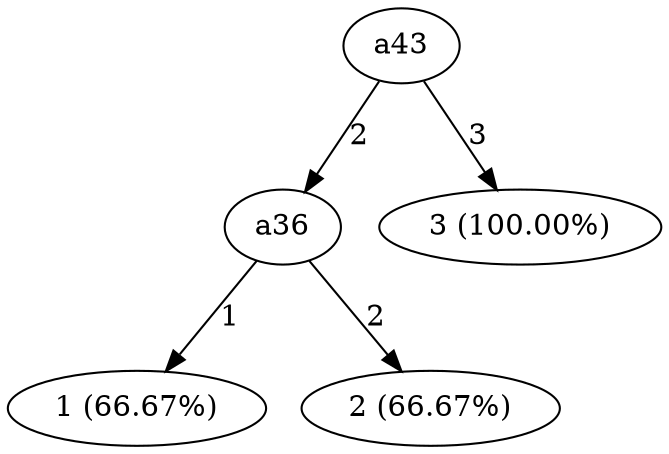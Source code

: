 digraph G {
"bg==" [ shape=oval label="a43"]
"bg==" -> "bi0x" [ label="2" ]
"bi0x" [ shape=oval label="a36"]
"bi0x" -> "bi0xLTA=" [ label="1" ]
"bi0xLTA=" [ shape=oval label="1 (66.67%)"]
"bi0x" -> "bi0xLTE=" [ label="2" ]
"bi0xLTE=" [ shape=oval label="2 (66.67%)"]
"bg==" -> "bi0y" [ label="3" ]
"bi0y" [ shape=oval label="3 (100.00%)"]
}
